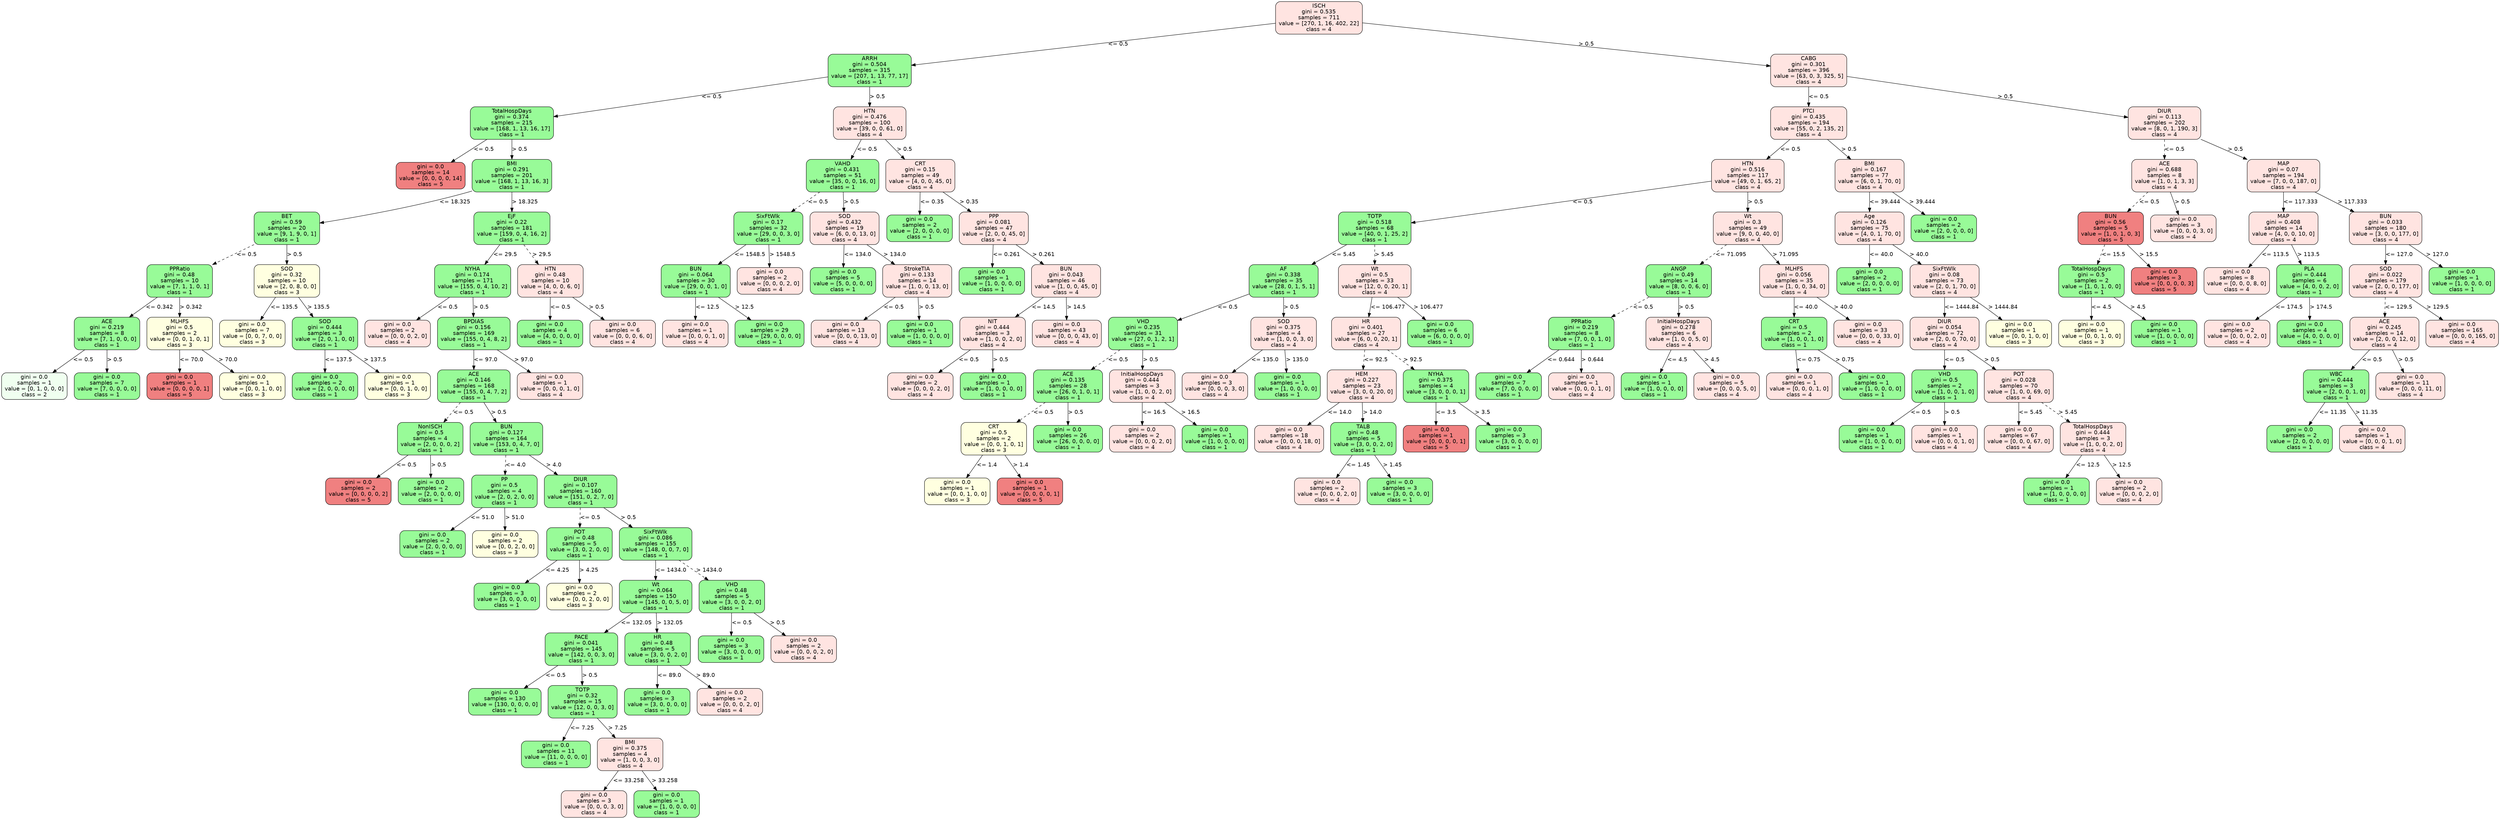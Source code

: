 strict digraph Tree {
	graph [bb="0,0,5430.5,2078"];
	node [color=black,
		fontname=helvetica,
		label="\N",
		shape=box,
		style="filled, rounded"
	];
	edge [fontname=helvetica];
	0	 [fillcolor=mistyrose,
		height=1.1528,
		label="ISCH\ngini = 0.535\nsamples = 711\nvalue = [270, 1, 16, 402, 22]\nclass = 4",
		pos="2832,2036.5",
		width=2.5694];
	1	 [fillcolor=palegreen,
		height=1.1528,
		label="ARRH\ngini = 0.504\nsamples = 315\nvalue = [207, 1, 13, 77, 17]\nclass = 1",
		pos="1914,1902.5",
		width=2.4583];
	0 -> 1	 [label="<= 0.5",
		labelangle=45,
		labeldistance=2.5,
		lp="2421,1969.5",
		op="<=",
		param=0.5,
		pos="e,2002.7,1915.4 2739.4,2023 2565.3,1997.6 2191.1,1942.9 2012.6,1916.9",
		style=solid];
	74	 [fillcolor=mistyrose,
		height=1.1528,
		label="CABG\ngini = 0.301\nsamples = 396\nvalue = [63, 0, 3, 325, 5]\nclass = 4",
		pos="3914,1902.5",
		width=2.25];
	0 -> 74	 [label="> 0.5",
		labelangle=-45,
		labeldistance=2.5,
		lp="3421.5,1969.5",
		op=">",
		param=0.5,
		pos="e,3832.9,1912.5 2924.7,2025 3129.7,1999.6 3619.3,1939 3822.8,1913.8",
		style=solid];
	2	 [fillcolor=palegreen,
		height=1.1528,
		label="TotalHospDays\ngini = 0.374\nsamples = 215\nvalue = [168, 1, 13, 16, 17]\nclass = 1",
		pos="1109,1768.5",
		width=2.4583];
	1 -> 2	 [label="<= 0.5",
		lp="1556,1835.5",
		op="<=",
		param=0.5,
		pos="e,1197.8,1783.3 1825.2,1887.7 1673.6,1862.5 1366.2,1811.3 1208,1785",
		style=solid];
	53	 [fillcolor=mistyrose,
		height=1.1528,
		label="HTN\ngini = 0.476\nsamples = 100\nvalue = [39, 0, 0, 61, 0]\nclass = 4",
		pos="1914,1768.5",
		width=2.1528];
	1 -> 53	 [label="> 0.5",
		lp="1929.5,1835.5",
		op=">",
		param=0.5,
		pos="e,1914,1810.1 1914,1860.8 1914,1848 1914,1833.7 1914,1820.2",
		style=solid];
	3	 [fillcolor=lightcoral,
		height=0.94444,
		label="gini = 0.0\nsamples = 14\nvalue = [0, 0, 0, 0, 14]\nclass = 5",
		pos="932,1634.5",
		width=2.0417];
	2 -> 3	 [label="<= 0.5",
		lp="1046,1701.5",
		op="<=",
		param=0.5,
		pos="e,976.91,1668.5 1054,1726.8 1032,1710.2 1006.8,1691.2 985.07,1674.7",
		style=solid];
	4	 [fillcolor=palegreen,
		height=1.1528,
		label="BMI\ngini = 0.291\nsamples = 201\nvalue = [168, 1, 13, 16, 3]\nclass = 1",
		pos="1109,1634.5",
		width=2.3611];
	2 -> 4	 [label="> 0.5",
		lp="1124.5,1701.5",
		op=">",
		param=0.5,
		pos="e,1109,1676.1 1109,1726.8 1109,1714 1109,1699.7 1109,1686.2",
		style=solid];
	5	 [fillcolor=palegreen,
		height=1.1528,
		label="BET\ngini = 0.59\nsamples = 20\nvalue = [9, 1, 9, 0, 1]\nclass = 1",
		pos="619,1500.5",
		width=1.9444];
	4 -> 5	 [label="<= 18.325",
		lp="982,1567.5",
		op="<=",
		param=18.325,
		pos="e,689.28,1512.9 1023.8,1596.4 1020.5,1595.2 1017.2,1594.1 1014,1593 907.28,1557.5 780.03,1530.3 699.36,1514.9",
		style=solid];
	18	 [fillcolor=palegreen,
		height=1.1528,
		label="EjF\ngini = 0.22\nsamples = 181\nvalue = [159, 0, 4, 16, 2]\nclass = 1",
		pos="1109,1500.5",
		width=2.25];
	4 -> 18	 [label="> 18.325",
		lp="1136,1567.5",
		op=">",
		param=18.325,
		pos="e,1109,1542.1 1109,1592.8 1109,1580 1109,1565.7 1109,1552.2",
		style=solid];
	6	 [fillcolor=palegreen,
		height=1.1528,
		label="PPRatio\ngini = 0.48\nsamples = 10\nvalue = [7, 1, 1, 0, 1]\nclass = 1",
		pos="386,1366.5",
		width=1.9444];
	5 -> 6	 [label="<= 0.5",
		lp="530,1433.5",
		op="<=",
		param=0.5,
		pos="e,456.08,1406.8 548.78,1460.1 522.3,1444.9 492.01,1427.5 464.8,1411.8",
		style=dashed];
	13	 [fillcolor=lightyellow,
		height=1.1528,
		label="SOD\ngini = 0.32\nsamples = 10\nvalue = [2, 0, 8, 0, 0]\nclass = 3",
		pos="619,1366.5",
		width=1.9444];
	5 -> 13	 [label="> 0.5",
		lp="634.5,1433.5",
		op=">",
		param=0.5,
		pos="e,619,1408.1 619,1458.8 619,1446 619,1431.7 619,1418.2",
		style=solid];
	7	 [fillcolor=palegreen,
		height=1.1528,
		label="ACE\ngini = 0.219\nsamples = 8\nvalue = [7, 1, 0, 0, 0]\nclass = 1",
		pos="228,1232.5",
		width=1.9444];
	6 -> 7	 [label="<= 0.342",
		lp="339.5,1299.5",
		op="<=",
		param=0.342,
		pos="e,277.1,1274.1 336.87,1324.8 320.38,1310.8 301.84,1295.1 284.81,1280.7",
		style=solid];
	10	 [fillcolor=lightyellow,
		height=1.1528,
		label="MLHFS\ngini = 0.5\nsamples = 2\nvalue = [0, 0, 1, 0, 1]\nclass = 3",
		pos="386,1232.5",
		width=1.9444];
	6 -> 10	 [label="> 0.342",
		lp="409,1299.5",
		op=">",
		param=0.342,
		pos="e,386,1274.1 386,1324.8 386,1312 386,1297.7 386,1284.2",
		style=solid];
	8	 [fillcolor=honeydew,
		height=0.94444,
		label="gini = 0.0\nsamples = 1\nvalue = [0, 1, 0, 0, 0]\nclass = 2",
		pos="70,1098.5",
		width=1.9444];
	7 -> 8	 [label="<= 0.5",
		lp="174,1165.5",
		op="<=",
		param=0.5,
		pos="e,110.09,1132.5 178.87,1190.8 159.45,1174.4 137.19,1155.5 117.89,1139.1",
		style=solid];
	9	 [fillcolor=palegreen,
		height=0.94444,
		label="gini = 0.0\nsamples = 7\nvalue = [7, 0, 0, 0, 0]\nclass = 1",
		pos="228,1098.5",
		width=1.9444];
	7 -> 9	 [label="> 0.5",
		lp="243.5,1165.5",
		op=">",
		param=0.5,
		pos="e,228,1132.5 228,1190.8 228,1175.6 228,1158.3 228,1142.9",
		style=solid];
	11	 [fillcolor=lightcoral,
		height=0.94444,
		label="gini = 0.0\nsamples = 1\nvalue = [0, 0, 0, 0, 1]\nclass = 5",
		pos="386,1098.5",
		width=1.9444];
	10 -> 11	 [label="<= 70.0",
		lp="409.5,1165.5",
		op="<=",
		param=70.0,
		pos="e,386,1132.5 386,1190.8 386,1175.6 386,1158.3 386,1142.9",
		style=solid];
	12	 [fillcolor=lightyellow,
		height=0.94444,
		label="gini = 0.0\nsamples = 1\nvalue = [0, 0, 1, 0, 0]\nclass = 3",
		pos="544,1098.5",
		width=1.9444];
	10 -> 12	 [label="> 70.0",
		lp="489.5,1165.5",
		op=">",
		param=70.0,
		pos="e,503.91,1132.5 435.13,1190.8 454.55,1174.4 476.81,1155.5 496.11,1139.1",
		style=solid];
	14	 [fillcolor=lightyellow,
		height=0.94444,
		label="gini = 0.0\nsamples = 7\nvalue = [0, 0, 7, 0, 0]\nclass = 3",
		pos="544,1232.5",
		width=1.9444];
	13 -> 14	 [label="<= 135.5",
		lp="612.5,1299.5",
		op="<=",
		param=135.5,
		pos="e,562.66,1266.7 595.14,1324.9 591.72,1318.9 588.26,1312.8 585,1307 579.3,1296.8 573.22,1285.9 567.54,1275.5",
		style=solid];
	15	 [fillcolor=palegreen,
		height=1.1528,
		label="SOD\ngini = 0.444\nsamples = 3\nvalue = [2, 0, 1, 0, 0]\nclass = 1",
		pos="702,1232.5",
		width=1.9444];
	13 -> 15	 [label="> 135.5",
		lp="686,1299.5",
		op=">",
		param=135.5,
		pos="e,676.21,1274.1 644.81,1324.8 653,1311.6 662.16,1296.8 670.7,1283",
		style=solid];
	16	 [fillcolor=palegreen,
		height=0.94444,
		label="gini = 0.0\nsamples = 2\nvalue = [2, 0, 0, 0, 0]\nclass = 1",
		pos="702,1098.5",
		width=1.9444];
	15 -> 16	 [label="<= 137.5",
		lp="729.5,1165.5",
		op="<=",
		param=137.5,
		pos="e,702,1132.5 702,1190.8 702,1175.6 702,1158.3 702,1142.9",
		style=solid];
	17	 [fillcolor=lightyellow,
		height=0.94444,
		label="gini = 0.0\nsamples = 1\nvalue = [0, 0, 1, 0, 0]\nclass = 3",
		pos="860,1098.5",
		width=1.9444];
	15 -> 17	 [label="> 137.5",
		lp="809,1165.5",
		op=">",
		param=137.5,
		pos="e,819.91,1132.5 751.13,1190.8 770.55,1174.4 792.81,1155.5 812.11,1139.1",
		style=solid];
	19	 [fillcolor=palegreen,
		height=1.1528,
		label="NYHA\ngini = 0.174\nsamples = 171\nvalue = [155, 0, 4, 10, 2]\nclass = 1",
		pos="1024,1366.5",
		width=2.25];
	18 -> 19	 [label="<= 29.5",
		lp="1093.5,1433.5",
		op="<=",
		param=29.5,
		pos="e,1050.4,1408.1 1082.6,1458.8 1074.1,1445.5 1064.6,1430.5 1055.8,1416.6",
		style=solid];
	50	 [fillcolor=mistyrose,
		height=1.1528,
		label="HTN\ngini = 0.48\nsamples = 10\nvalue = [4, 0, 0, 6, 0]\nclass = 4",
		pos="1193,1366.5",
		width=1.9444];
	18 -> 50	 [label="> 29.5",
		lp="1173.5,1433.5",
		op=">",
		param=29.5,
		pos="e,1166.9,1408.1 1135.1,1458.8 1143.5,1445.5 1152.9,1430.5 1161.6,1416.6",
		style=dashed];
	20	 [fillcolor=mistyrose,
		height=0.94444,
		label="gini = 0.0\nsamples = 2\nvalue = [0, 0, 0, 2, 0]\nclass = 4",
		pos="860,1232.5",
		width=1.9444];
	19 -> 20	 [label="<= 0.5",
		lp="967,1299.5",
		op="<=",
		param=0.5,
		pos="e,901.62,1266.5 973.01,1324.8 952.75,1308.3 929.54,1289.3 909.44,1272.9",
		style=solid];
	21	 [fillcolor=palegreen,
		height=1.1528,
		label="BPDIAS\ngini = 0.156\nsamples = 169\nvalue = [155, 0, 4, 8, 2]\nclass = 1",
		pos="1026,1232.5",
		width=2.1528];
	19 -> 21	 [label="> 0.5",
		lp="1041.5,1299.5",
		op=">",
		param=0.5,
		pos="e,1025.4,1274.1 1024.6,1324.8 1024.8,1312 1025,1297.7 1025.2,1284.2",
		style=solid];
	22	 [fillcolor=palegreen,
		height=1.1528,
		label="ACE\ngini = 0.146\nsamples = 168\nvalue = [155, 0, 4, 7, 2]\nclass = 1",
		pos="1026,1098.5",
		width=2.1528];
	21 -> 22	 [label="<= 97.0",
		lp="1049.5,1165.5",
		op="<=",
		param=97.0,
		pos="e,1026,1140.1 1026,1190.8 1026,1178 1026,1163.7 1026,1150.2",
		style=solid];
	49	 [fillcolor=mistyrose,
		height=0.94444,
		label="gini = 0.0\nsamples = 1\nvalue = [0, 0, 0, 1, 0]\nclass = 4",
		pos="1192,1098.5",
		width=1.9444];
	21 -> 49	 [label="> 97.0",
		lp="1133.5,1165.5",
		op=">",
		param=97.0,
		pos="e,1149.9,1132.5 1077.6,1190.8 1098.1,1174.3 1121.6,1155.3 1142,1138.9",
		style=solid];
	23	 [fillcolor=palegreen,
		height=1.1528,
		label="NonISCH\ngini = 0.5\nsamples = 4\nvalue = [2, 0, 0, 0, 2]\nclass = 1",
		pos="930,964.5",
		width=1.9444];
	22 -> 23	 [label="<= 0.5",
		lp="1001,1031.5",
		op="<=",
		param=0.5,
		pos="e,959.83,1006.1 996.15,1056.8 986.58,1043.5 975.88,1028.5 965.92,1014.6",
		style=dashed];
	26	 [fillcolor=palegreen,
		height=1.1528,
		label="BUN\ngini = 0.127\nsamples = 164\nvalue = [153, 0, 4, 7, 0]\nclass = 1",
		pos="1096,964.5",
		width=2.1528];
	22 -> 26	 [label="> 0.5",
		lp="1079.5,1031.5",
		op=">",
		param=0.5,
		pos="e,1074.2,1006.1 1047.8,1056.8 1054.7,1043.6 1062.4,1028.8 1069.6,1015",
		style=solid];
	24	 [fillcolor=lightcoral,
		height=0.94444,
		label="gini = 0.0\nsamples = 2\nvalue = [0, 0, 0, 0, 2]\nclass = 5",
		pos="773,830.5",
		width=1.9444];
	23 -> 24	 [label="<= 0.5",
		lp="877,897.5",
		op="<=",
		param=0.5,
		pos="e,812.84,864.5 881.18,922.84 861.88,906.36 839.77,887.49 820.59,871.12",
		style=solid];
	25	 [fillcolor=palegreen,
		height=0.94444,
		label="gini = 0.0\nsamples = 2\nvalue = [2, 0, 0, 0, 0]\nclass = 1",
		pos="931,830.5",
		width=1.9444];
	23 -> 25	 [label="> 0.5",
		lp="946.5,897.5",
		op=">",
		param=0.5,
		pos="e,930.75,864.5 930.31,922.84 930.42,907.6 930.55,890.33 930.67,874.87",
		style=solid];
	27	 [fillcolor=palegreen,
		height=1.1528,
		label="PP\ngini = 0.5\nsamples = 4\nvalue = [2, 0, 2, 0, 0]\nclass = 1",
		pos="1091,830.5",
		width=1.9444];
	26 -> 27	 [label="<= 4.0",
		lp="1114,897.5",
		op="<=",
		param=4.0,
		pos="e,1092.6,872.14 1094.4,922.84 1094,909.98 1093.4,895.66 1092.9,882.21",
		style=dashed];
	30	 [fillcolor=palegreen,
		height=1.1528,
		label="DIUR\ngini = 0.107\nsamples = 160\nvalue = [151, 0, 2, 7, 0]\nclass = 1",
		pos="1257,830.5",
		width=2.1528];
	26 -> 30	 [label="> 4.0",
		lp="1197.5,897.5",
		op=">",
		param=4.0,
		pos="e,1207,872.14 1146.1,922.84 1162.9,908.84 1181.8,893.13 1199.1,878.68",
		style=solid];
	28	 [fillcolor=palegreen,
		height=0.94444,
		label="gini = 0.0\nsamples = 2\nvalue = [2, 0, 0, 0, 0]\nclass = 1",
		pos="935,696.5",
		width=1.9444];
	27 -> 28	 [label="<= 51.0",
		lp="1041.5,763.5",
		op="<=",
		param=51.0,
		pos="e,974.59,730.5 1042.5,788.84 1023.3,772.36 1001.3,753.49 982.28,737.12",
		style=solid];
	29	 [fillcolor=lightyellow,
		height=0.94444,
		label="gini = 0.0\nsamples = 2\nvalue = [0, 0, 2, 0, 0]\nclass = 3",
		pos="1093,696.5",
		width=1.9444];
	27 -> 29	 [label="> 51.0",
		lp="1112.5,763.5",
		op=">",
		param=51.0,
		pos="e,1092.5,730.5 1091.6,788.84 1091.8,773.6 1092.1,756.33 1092.3,740.87",
		style=solid];
	31	 [fillcolor=palegreen,
		height=1.1528,
		label="POT\ngini = 0.48\nsamples = 5\nvalue = [3, 0, 2, 0, 0]\nclass = 1",
		pos="1255,696.5",
		width=1.9444];
	30 -> 31	 [label="<= 0.5",
		lp="1277,763.5",
		op="<=",
		param=0.5,
		pos="e,1255.6,738.14 1256.4,788.84 1256.2,775.98 1256,761.66 1255.8,748.21",
		style=dashed];
	34	 [fillcolor=palegreen,
		height=1.1528,
		label="SixFtWlk\ngini = 0.086\nsamples = 155\nvalue = [148, 0, 0, 7, 0]\nclass = 1",
		pos="1421,696.5",
		width=2.1528];
	30 -> 34	 [label="> 0.5",
		lp="1359.5,763.5",
		op=">",
		param=0.5,
		pos="e,1370,738.14 1308,788.84 1325.1,774.84 1344.4,759.13 1362,744.68",
		style=solid];
	32	 [fillcolor=palegreen,
		height=0.94444,
		label="gini = 0.0\nsamples = 3\nvalue = [3, 0, 0, 0, 0]\nclass = 1",
		pos="1097,562.5",
		width=1.9444];
	31 -> 32	 [label="<= 4.25",
		lp="1204.5,629.5",
		op="<=",
		param=4.25,
		pos="e,1137.1,596.5 1205.9,654.84 1186.4,638.36 1164.2,619.49 1144.9,603.12",
		style=solid];
	33	 [fillcolor=lightyellow,
		height=0.94444,
		label="gini = 0.0\nsamples = 2\nvalue = [0, 0, 2, 0, 0]\nclass = 3",
		pos="1255,562.5",
		width=1.9444];
	31 -> 33	 [label="> 4.25",
		lp="1274.5,629.5",
		op=">",
		param=4.25,
		pos="e,1255,596.5 1255,654.84 1255,639.6 1255,622.33 1255,606.87",
		style=solid];
	35	 [fillcolor=palegreen,
		height=1.1528,
		label="Wt\ngini = 0.064\nsamples = 150\nvalue = [145, 0, 0, 5, 0]\nclass = 1",
		pos="1421,562.5",
		width=2.1528];
	34 -> 35	 [label="<= 1434.0",
		lp="1452,629.5",
		op="<=",
		param=1434.0,
		pos="e,1421,604.14 1421,654.84 1421,641.98 1421,627.66 1421,614.21",
		style=solid];
	46	 [fillcolor=palegreen,
		height=1.1528,
		label="VHD\ngini = 0.48\nsamples = 5\nvalue = [3, 0, 0, 2, 0]\nclass = 1",
		pos="1587,562.5",
		width=1.9444];
	34 -> 46	 [label="> 1434.0",
		lp="1536,629.5",
		op=">",
		param=1434.0,
		pos="e,1535.4,604.14 1472.6,654.84 1489.9,640.84 1509.4,625.13 1527.3,610.68",
		style=dashed];
	36	 [fillcolor=palegreen,
		height=1.1528,
		label="PACE\ngini = 0.041\nsamples = 145\nvalue = [142, 0, 0, 3, 0]\nclass = 1",
		pos="1260,428.5",
		width=2.1528];
	35 -> 36	 [label="<= 132.05",
		lp="1377,495.5",
		op="<=",
		param=132.05,
		pos="e,1310,470.14 1370.9,520.84 1354.1,506.84 1335.2,491.13 1317.9,476.68",
		style=solid];
	43	 [fillcolor=palegreen,
		height=1.1528,
		label="HR\ngini = 0.48\nsamples = 5\nvalue = [3, 0, 0, 2, 0]\nclass = 1",
		pos="1426,428.5",
		width=1.9444];
	35 -> 43	 [label="> 132.05",
		lp="1451,495.5",
		op=">",
		param=132.05,
		pos="e,1424.4,470.14 1422.6,520.84 1423,507.98 1423.6,493.66 1424.1,480.21",
		style=solid];
	37	 [fillcolor=palegreen,
		height=0.94444,
		label="gini = 0.0\nsamples = 130\nvalue = [130, 0, 0, 0, 0]\nclass = 1",
		pos="1094,294.5",
		width=2.1528];
	36 -> 37	 [label="<= 0.5",
		lp="1202,361.5",
		op="<=",
		param=0.5,
		pos="e,1136.1,328.5 1208.4,386.84 1187.9,370.29 1164.4,351.32 1144,334.9",
		style=solid];
	38	 [fillcolor=palegreen,
		height=1.1528,
		label="TOTP\ngini = 0.32\nsamples = 15\nvalue = [12, 0, 0, 3, 0]\nclass = 1",
		pos="1263,294.5",
		width=2.0417];
	36 -> 38	 [label="> 0.5",
		lp="1277.5,361.5",
		op=">",
		param=0.5,
		pos="e,1262.1,336.14 1260.9,386.84 1261.2,373.98 1261.5,359.66 1261.8,346.21",
		style=solid];
	39	 [fillcolor=palegreen,
		height=0.94444,
		label="gini = 0.0\nsamples = 11\nvalue = [11, 0, 0, 0, 0]\nclass = 1",
		pos="1205,160.5",
		width=2.0417];
	38 -> 39	 [label="<= 7.25",
		lp="1259.5,227.5",
		op="<=",
		param=7.25,
		pos="e,1219.7,194.5 1245,252.84 1238.2,237.31 1230.6,219.66 1223.8,203.98",
		style=solid];
	40	 [fillcolor=mistyrose,
		height=1.1528,
		label="BMI\ngini = 0.375\nsamples = 4\nvalue = [1, 0, 0, 3, 0]\nclass = 4",
		pos="1367,160.5",
		width=1.9444];
	38 -> 40	 [label="> 7.25",
		lp="1338.5,227.5",
		op=">",
		param=7.25,
		pos="e,1334.7,202.14 1295.3,252.84 1305.8,239.35 1317.5,224.26 1328.4,210.24",
		style=solid];
	41	 [fillcolor=mistyrose,
		height=0.94444,
		label="gini = 0.0\nsamples = 3\nvalue = [0, 0, 0, 3, 0]\nclass = 4",
		pos="1288,34",
		width=1.9444];
	40 -> 41	 [label="<= 33.258",
		lp="1359,93.5",
		op="<=",
		param=33.258,
		pos="e,1309.3,68.142 1340.9,118.73 1332.5,105.27 1323.2,90.336 1314.7,76.803",
		style=solid];
	42	 [fillcolor=palegreen,
		height=0.94444,
		label="gini = 0.0\nsamples = 1\nvalue = [1, 0, 0, 0, 0]\nclass = 1",
		pos="1446,34",
		width=1.9444];
	40 -> 42	 [label="> 33.258",
		lp="1439,93.5",
		op=">",
		param=33.258,
		pos="e,1424.7,68.142 1393.1,118.73 1401.5,105.27 1410.8,90.336 1419.3,76.803",
		style=solid];
	44	 [fillcolor=palegreen,
		height=0.94444,
		label="gini = 0.0\nsamples = 3\nvalue = [3, 0, 0, 0, 0]\nclass = 1",
		pos="1425,294.5",
		width=1.9444];
	43 -> 44	 [label="<= 89.0",
		lp="1449.5,361.5",
		op="<=",
		param=89.0,
		pos="e,1425.3,328.5 1425.7,386.84 1425.6,371.6 1425.4,354.33 1425.3,338.87",
		style=solid];
	45	 [fillcolor=mistyrose,
		height=0.94444,
		label="gini = 0.0\nsamples = 2\nvalue = [0, 0, 0, 2, 0]\nclass = 4",
		pos="1583,294.5",
		width=1.9444];
	43 -> 45	 [label="> 89.0",
		lp="1529.5,361.5",
		op=">",
		param=89.0,
		pos="e,1543.2,328.5 1474.8,386.84 1494.1,370.36 1516.2,351.49 1535.4,335.12",
		style=solid];
	47	 [fillcolor=palegreen,
		height=0.94444,
		label="gini = 0.0\nsamples = 3\nvalue = [3, 0, 0, 0, 0]\nclass = 1",
		pos="1586,428.5",
		width=1.9444];
	46 -> 47	 [label="<= 0.5",
		lp="1607,495.5",
		op="<=",
		param=0.5,
		pos="e,1586.3,462.5 1586.7,520.84 1586.6,505.6 1586.4,488.33 1586.3,472.87",
		style=solid];
	48	 [fillcolor=mistyrose,
		height=0.94444,
		label="gini = 0.0\nsamples = 2\nvalue = [0, 0, 0, 2, 0]\nclass = 4",
		pos="1744,428.5",
		width=1.9444];
	46 -> 48	 [label="> 0.5",
		lp="1686.5,495.5",
		op=">",
		param=0.5,
		pos="e,1704.2,462.5 1635.8,520.84 1655.1,504.36 1677.2,485.49 1696.4,469.12",
		style=solid];
	51	 [fillcolor=palegreen,
		height=0.94444,
		label="gini = 0.0\nsamples = 4\nvalue = [4, 0, 0, 0, 0]\nclass = 1",
		pos="1192,1232.5",
		width=1.9444];
	50 -> 51	 [label="<= 0.5",
		lp="1213,1299.5",
		op="<=",
		param=0.5,
		pos="e,1192.3,1266.5 1192.7,1324.8 1192.6,1309.6 1192.4,1292.3 1192.3,1276.9",
		style=solid];
	52	 [fillcolor=mistyrose,
		height=0.94444,
		label="gini = 0.0\nsamples = 6\nvalue = [0, 0, 0, 6, 0]\nclass = 4",
		pos="1350,1232.5",
		width=1.9444];
	50 -> 52	 [label="> 0.5",
		lp="1292.5,1299.5",
		op=">",
		param=0.5,
		pos="e,1310.2,1266.5 1241.8,1324.8 1261.1,1308.4 1283.2,1289.5 1302.4,1273.1",
		style=solid];
	54	 [fillcolor=palegreen,
		height=1.1528,
		label="VAHD\ngini = 0.431\nsamples = 51\nvalue = [35, 0, 0, 16, 0]\nclass = 1",
		pos="1830,1634.5",
		width=2.1528];
	53 -> 54	 [label="<= 0.5",
		lp="1895,1701.5",
		op="<=",
		param=0.5,
		pos="e,1856.1,1676.1 1887.9,1726.8 1879.5,1713.5 1870.1,1698.5 1861.4,1684.6",
		style=solid];
	65	 [fillcolor=mistyrose,
		height=1.1528,
		label="CRT\ngini = 0.15\nsamples = 49\nvalue = [4, 0, 0, 45, 0]\nclass = 4",
		pos="1999,1634.5",
		width=2.0417];
	53 -> 65	 [label="> 0.5",
		lp="1975.5,1701.5",
		op=">",
		param=0.5,
		pos="e,1972.6,1676.1 1940.4,1726.8 1948.9,1713.5 1958.4,1698.5 1967.2,1684.6",
		style=solid];
	55	 [fillcolor=palegreen,
		height=1.1528,
		label="SixFtWlk\ngini = 0.17\nsamples = 32\nvalue = [29, 0, 0, 3, 0]\nclass = 1",
		pos="1668,1500.5",
		width=2.0417];
	54 -> 55	 [label="<= 0.5",
		lp="1774,1567.5",
		op="<=",
		param=0.5,
		pos="e,1718.3,1542.1 1779.6,1592.8 1762.7,1578.8 1743.7,1563.1 1726.2,1548.7",
		style=dashed];
	60	 [fillcolor=mistyrose,
		height=1.1528,
		label="SOD\ngini = 0.432\nsamples = 19\nvalue = [6, 0, 0, 13, 0]\nclass = 4",
		pos="1833,1500.5",
		width=2.0417];
	54 -> 60	 [label="> 0.5",
		lp="1847.5,1567.5",
		op=">",
		param=0.5,
		pos="e,1832.1,1542.1 1830.9,1592.8 1831.2,1580 1831.5,1565.7 1831.8,1552.2",
		style=solid];
	56	 [fillcolor=palegreen,
		height=1.1528,
		label="BUN\ngini = 0.064\nsamples = 30\nvalue = [29, 0, 0, 1, 0]\nclass = 1",
		pos="1509,1366.5",
		width=2.0417];
	55 -> 56	 [label="<= 1548.5",
		lp="1625,1433.5",
		op="<=",
		param=1548.5,
		pos="e,1558.4,1408.1 1618.6,1458.8 1602,1444.8 1583.3,1429.1 1566.2,1414.7",
		style=solid];
	59	 [fillcolor=mistyrose,
		height=0.94444,
		label="gini = 0.0\nsamples = 2\nvalue = [0, 0, 0, 2, 0]\nclass = 4",
		pos="1671,1366.5",
		width=1.9444];
	55 -> 59	 [label="> 1548.5",
		lp="1697,1433.5",
		op=">",
		param=1548.5,
		pos="e,1670.2,1400.5 1668.9,1458.8 1669.3,1443.6 1669.7,1426.3 1670,1410.9",
		style=solid];
	57	 [fillcolor=mistyrose,
		height=0.94444,
		label="gini = 0.0\nsamples = 1\nvalue = [0, 0, 0, 1, 0]\nclass = 4",
		pos="1508,1232.5",
		width=1.9444];
	56 -> 57	 [label="<= 12.5",
		lp="1532.5,1299.5",
		op="<=",
		param=12.5,
		pos="e,1508.3,1266.5 1508.7,1324.8 1508.6,1309.6 1508.4,1292.3 1508.3,1276.9",
		style=solid];
	58	 [fillcolor=palegreen,
		height=0.94444,
		label="gini = 0.0\nsamples = 29\nvalue = [29, 0, 0, 0, 0]\nclass = 1",
		pos="1670,1232.5",
		width=2.0417];
	56 -> 58	 [label="> 12.5",
		lp="1614.5,1299.5",
		op=">",
		param=12.5,
		pos="e,1629.1,1266.5 1559.1,1324.8 1578.9,1308.4 1601.5,1289.5 1621.2,1273.1",
		style=solid];
	61	 [fillcolor=palegreen,
		height=0.94444,
		label="gini = 0.0\nsamples = 5\nvalue = [5, 0, 0, 0, 0]\nclass = 1",
		pos="1830,1366.5",
		width=1.9444];
	60 -> 61	 [label="<= 134.0",
		lp="1859.5,1433.5",
		op="<=",
		param=134.0,
		pos="e,1830.8,1400.5 1832.1,1458.8 1831.7,1443.6 1831.3,1426.3 1831,1410.9",
		style=solid];
	62	 [fillcolor=mistyrose,
		height=1.1528,
		label="StrokeTIA\ngini = 0.133\nsamples = 14\nvalue = [1, 0, 0, 13, 0]\nclass = 4",
		pos="1992,1366.5",
		width=2.0417];
	60 -> 62	 [label="> 134.0",
		lp="1941,1433.5",
		op=">",
		param=134.0,
		pos="e,1942.6,1408.1 1882.4,1458.8 1899,1444.8 1917.7,1429.1 1934.8,1414.7",
		style=solid];
	63	 [fillcolor=mistyrose,
		height=0.94444,
		label="gini = 0.0\nsamples = 13\nvalue = [0, 0, 0, 13, 0]\nclass = 4",
		pos="1835,1232.5",
		width=2.0417];
	62 -> 63	 [label="<= 0.5",
		lp="1939,1299.5",
		op="<=",
		param=0.5,
		pos="e,1874.8,1266.5 1943.2,1324.8 1923.9,1308.4 1901.8,1289.5 1882.6,1273.1",
		style=solid];
	64	 [fillcolor=palegreen,
		height=0.94444,
		label="gini = 0.0\nsamples = 1\nvalue = [1, 0, 0, 0, 0]\nclass = 1",
		pos="1997,1232.5",
		width=1.9444];
	62 -> 64	 [label="> 0.5",
		lp="2010.5,1299.5",
		op=">",
		param=0.5,
		pos="e,1995.7,1266.5 1993.6,1324.8 1994.1,1309.6 1994.8,1292.3 1995.3,1276.9",
		style=solid];
	66	 [fillcolor=palegreen,
		height=0.94444,
		label="gini = 0.0\nsamples = 2\nvalue = [2, 0, 0, 0, 0]\nclass = 1",
		pos="1998,1500.5",
		width=1.9444];
	65 -> 66	 [label="<= 0.35",
		lp="2022.5,1567.5",
		op="<=",
		param=0.35,
		pos="e,1998.3,1534.5 1998.7,1592.8 1998.6,1577.6 1998.4,1560.3 1998.3,1544.9",
		style=solid];
	67	 [fillcolor=mistyrose,
		height=1.1528,
		label="PPP\ngini = 0.081\nsamples = 47\nvalue = [2, 0, 0, 45, 0]\nclass = 4",
		pos="2160,1500.5",
		width=2.0417];
	65 -> 67	 [label="> 0.35",
		lp="2104.5,1567.5",
		op=">",
		param=0.35,
		pos="e,2110,1542.1 2049.1,1592.8 2065.9,1578.8 2084.8,1563.1 2102.1,1548.7",
		style=solid];
	68	 [fillcolor=palegreen,
		height=0.94444,
		label="gini = 0.0\nsamples = 1\nvalue = [1, 0, 0, 0, 0]\nclass = 1",
		pos="2155,1366.5",
		width=1.9444];
	67 -> 68	 [label="<= 0.261",
		lp="2185.5,1433.5",
		op="<=",
		param=0.261,
		pos="e,2156.3,1400.5 2158.4,1458.8 2157.9,1443.6 2157.2,1426.3 2156.7,1410.9",
		style=solid];
	69	 [fillcolor=mistyrose,
		height=1.1528,
		label="BUN\ngini = 0.043\nsamples = 46\nvalue = [1, 0, 0, 45, 0]\nclass = 4",
		pos="2317,1366.5",
		width=2.0417];
	67 -> 69	 [label="> 0.261",
		lp="2267,1433.5",
		op=">",
		param=0.261,
		pos="e,2268.2,1408.1 2208.8,1458.8 2225.2,1444.8 2243.6,1429.1 2260.6,1414.7",
		style=solid];
	70	 [fillcolor=mistyrose,
		height=1.1528,
		label="NIT\ngini = 0.444\nsamples = 3\nvalue = [1, 0, 0, 2, 0]\nclass = 4",
		pos="2155,1232.5",
		width=1.9444];
	69 -> 70	 [label="<= 14.5",
		lp="2264.5,1299.5",
		op="<=",
		param=14.5,
		pos="e,2205.3,1274.1 2266.6,1324.8 2249.7,1310.8 2230.7,1295.1 2213.2,1280.7",
		style=solid];
	73	 [fillcolor=mistyrose,
		height=0.94444,
		label="gini = 0.0\nsamples = 43\nvalue = [0, 0, 0, 43, 0]\nclass = 4",
		pos="2317,1232.5",
		width=2.0417];
	69 -> 73	 [label="> 14.5",
		lp="2336.5,1299.5",
		op=">",
		param=14.5,
		pos="e,2317,1266.5 2317,1324.8 2317,1309.6 2317,1292.3 2317,1276.9",
		style=solid];
	71	 [fillcolor=mistyrose,
		height=0.94444,
		label="gini = 0.0\nsamples = 2\nvalue = [0, 0, 0, 2, 0]\nclass = 4",
		pos="1998,1098.5",
		width=1.9444];
	70 -> 71	 [label="<= 0.5",
		lp="2102,1165.5",
		op="<=",
		param=0.5,
		pos="e,2037.8,1132.5 2106.2,1190.8 2086.9,1174.4 2064.8,1155.5 2045.6,1139.1",
		style=solid];
	72	 [fillcolor=palegreen,
		height=0.94444,
		label="gini = 0.0\nsamples = 1\nvalue = [1, 0, 0, 0, 0]\nclass = 1",
		pos="2156,1098.5",
		width=1.9444];
	70 -> 72	 [label="> 0.5",
		lp="2171.5,1165.5",
		op=">",
		param=0.5,
		pos="e,2155.7,1132.5 2155.3,1190.8 2155.4,1175.6 2155.6,1158.3 2155.7,1142.9",
		style=solid];
	75	 [fillcolor=mistyrose,
		height=1.1528,
		label="PTCI\ngini = 0.435\nsamples = 194\nvalue = [55, 0, 2, 135, 2]\nclass = 4",
		pos="3914,1768.5",
		width=2.25];
	74 -> 75	 [label="<= 0.5",
		lp="3934,1835.5",
		op="<=",
		param=0.5,
		pos="e,3914,1810.1 3914,1860.8 3914,1848 3914,1833.7 3914,1820.2",
		style=solid];
	130	 [fillcolor=mistyrose,
		height=1.1528,
		label="DIUR\ngini = 0.113\nsamples = 202\nvalue = [8, 0, 1, 190, 3]\nclass = 4",
		pos="4706,1768.5",
		width=2.1528];
	74 -> 130	 [label="> 0.5",
		lp="4349.5,1835.5",
		op=">",
		param=0.5,
		pos="e,4628.3,1781.6 3995,1888.8 4144.8,1863.4 4463.8,1809.5 4618.4,1783.3",
		style=solid];
	76	 [fillcolor=mistyrose,
		height=1.1528,
		label="HTN\ngini = 0.516\nsamples = 117\nvalue = [49, 0, 1, 65, 2]\nclass = 4",
		pos="3751,1634.5",
		width=2.1528];
	75 -> 76	 [label="<= 0.5",
		lp="3858,1701.5",
		op="<=",
		param=0.5,
		pos="e,3801.6,1676.1 3863.3,1726.8 3846.3,1712.8 3827.2,1697.1 3809.6,1682.7",
		style=solid];
	115	 [fillcolor=mistyrose,
		height=1.1528,
		label="BMI\ngini = 0.167\nsamples = 77\nvalue = [6, 0, 1, 70, 0]\nclass = 4",
		pos="4064,1634.5",
		width=2.0417];
	75 -> 115	 [label="> 0.5",
		lp="4009.5,1701.5",
		op=">",
		param=0.5,
		pos="e,4017.4,1676.1 3960.6,1726.8 3976.2,1713 3993.6,1697.4 4009.6,1683.1",
		style=solid];
	77	 [fillcolor=palegreen,
		height=1.1528,
		label="TOTP\ngini = 0.518\nsamples = 68\nvalue = [40, 0, 1, 25, 2]\nclass = 1",
		pos="3154,1500.5",
		width=2.1528];
	76 -> 77	 [label="<= 0.5",
		lp="3491,1567.5",
		op="<=",
		param=0.5,
		pos="e,3231.7,1517.9 3673.3,1617.1 3562,1592.1 3358.1,1546.3 3241.6,1520.2",
		style=solid];
	102	 [fillcolor=mistyrose,
		height=1.1528,
		label="Wt\ngini = 0.3\nsamples = 49\nvalue = [9, 0, 0, 40, 0]\nclass = 4",
		pos="3751,1500.5",
		width=2.0417];
	76 -> 102	 [label="> 0.5",
		lp="3766.5,1567.5",
		op=">",
		param=0.5,
		pos="e,3751,1542.1 3751,1592.8 3751,1580 3751,1565.7 3751,1552.2",
		style=solid];
	78	 [fillcolor=palegreen,
		height=1.1528,
		label="AF\ngini = 0.338\nsamples = 35\nvalue = [28, 0, 1, 5, 1]\nclass = 1",
		pos="2734,1366.5",
		width=2.0417];
	77 -> 78	 [label="<= 5.45",
		lp="2980.5,1433.5",
		op="<=",
		param=5.45,
		pos="e,2807.6,1390 3076.5,1475.8 3003,1452.3 2892.9,1417.2 2817.5,1393.1",
		style=solid];
	91	 [fillcolor=mistyrose,
		height=1.1528,
		label="Wt\ngini = 0.5\nsamples = 33\nvalue = [12, 0, 0, 20, 1]\nclass = 4",
		pos="3154,1366.5",
		width=2.1528];
	77 -> 91	 [label="> 5.45",
		lp="3173.5,1433.5",
		op=">",
		param=5.45,
		pos="e,3154,1408.1 3154,1458.8 3154,1446 3154,1431.7 3154,1418.2",
		style=dashed];
	79	 [fillcolor=palegreen,
		height=1.1528,
		label="VHD\ngini = 0.235\nsamples = 31\nvalue = [27, 0, 1, 2, 1]\nclass = 1",
		pos="2482,1232.5",
		width=2.0417];
	78 -> 79	 [label="<= 0.5",
		lp="2636,1299.5",
		op="<=",
		param=0.5,
		pos="e,2555.7,1271.7 2660.4,1327.4 2630.4,1311.4 2595.6,1292.9 2564.7,1276.5",
		style=solid];
	88	 [fillcolor=mistyrose,
		height=1.1528,
		label="SOD\ngini = 0.375\nsamples = 4\nvalue = [1, 0, 0, 3, 0]\nclass = 4",
		pos="2734,1232.5",
		width=1.9444];
	78 -> 88	 [label="> 0.5",
		lp="2749.5,1299.5",
		op=">",
		param=0.5,
		pos="e,2734,1274.1 2734,1324.8 2734,1312 2734,1297.7 2734,1284.2",
		style=solid];
	80	 [fillcolor=palegreen,
		height=1.1528,
		label="ACE\ngini = 0.135\nsamples = 28\nvalue = [26, 0, 1, 0, 1]\nclass = 1",
		pos="2319,1098.5",
		width=2.0417];
	79 -> 80	 [label="<= 0.5",
		lp="2426,1165.5",
		op="<=",
		param=0.5,
		pos="e,2369.6,1140.1 2431.3,1190.8 2414.3,1176.8 2395.2,1161.1 2377.6,1146.7",
		style=dashed];
	85	 [fillcolor=mistyrose,
		height=1.1528,
		label="InitialHospDays\ngini = 0.444\nsamples = 3\nvalue = [1, 0, 0, 2, 0]\nclass = 4",
		pos="2481,1098.5",
		width=1.9444];
	79 -> 85	 [label="> 0.5",
		lp="2497.5,1165.5",
		op=">",
		param=0.5,
		pos="e,2481.3,1140.1 2481.7,1190.8 2481.6,1178 2481.5,1163.7 2481.4,1150.2",
		style=solid];
	81	 [fillcolor=lightyellow,
		height=1.1528,
		label="CRT\ngini = 0.5\nsamples = 2\nvalue = [0, 0, 1, 0, 1]\nclass = 3",
		pos="2157,964.5",
		width=1.9444];
	80 -> 81	 [label="<= 0.5",
		lp="2263,1031.5",
		op="<=",
		param=0.5,
		pos="e,2207.3,1006.1 2268.6,1056.8 2251.7,1042.8 2232.7,1027.1 2215.2,1012.7",
		style=dashed];
	84	 [fillcolor=palegreen,
		height=0.94444,
		label="gini = 0.0\nsamples = 26\nvalue = [26, 0, 0, 0, 0]\nclass = 1",
		pos="2319,964.5",
		width=2.0417];
	80 -> 84	 [label="> 0.5",
		lp="2334.5,1031.5",
		op=">",
		param=0.5,
		pos="e,2319,998.5 2319,1056.8 2319,1041.6 2319,1024.3 2319,1008.9",
		style=solid];
	82	 [fillcolor=lightyellow,
		height=0.94444,
		label="gini = 0.0\nsamples = 1\nvalue = [0, 0, 1, 0, 0]\nclass = 3",
		pos="2078,830.5",
		width=1.9444];
	81 -> 82	 [label="<= 1.4",
		lp="2140,897.5",
		op="<=",
		param=1.4,
		pos="e,2098,864.5 2132.4,922.84 2123.2,907.17 2112.7,889.33 2103.4,873.53",
		style=solid];
	83	 [fillcolor=lightcoral,
		height=0.94444,
		label="gini = 0.0\nsamples = 1\nvalue = [0, 0, 0, 0, 1]\nclass = 5",
		pos="2236,830.5",
		width=1.9444];
	81 -> 83	 [label="> 1.4",
		lp="2214.5,897.5",
		op=">",
		param=1.4,
		pos="e,2216,864.5 2181.6,922.84 2190.8,907.17 2201.3,889.33 2210.6,873.53",
		style=solid];
	86	 [fillcolor=mistyrose,
		height=0.94444,
		label="gini = 0.0\nsamples = 2\nvalue = [0, 0, 0, 2, 0]\nclass = 4",
		pos="2481,964.5",
		width=1.9444];
	85 -> 86	 [label="<= 16.5",
		lp="2504.5,1031.5",
		op="<=",
		param=16.5,
		pos="e,2481,998.5 2481,1056.8 2481,1041.6 2481,1024.3 2481,1008.9",
		style=solid];
	87	 [fillcolor=palegreen,
		height=0.94444,
		label="gini = 0.0\nsamples = 1\nvalue = [1, 0, 0, 0, 0]\nclass = 1",
		pos="2639,964.5",
		width=1.9444];
	85 -> 87	 [label="> 16.5",
		lp="2584.5,1031.5",
		op=">",
		param=16.5,
		pos="e,2598.9,998.5 2530.1,1056.8 2549.6,1040.4 2571.8,1021.5 2591.1,1005.1",
		style=solid];
	89	 [fillcolor=mistyrose,
		height=0.94444,
		label="gini = 0.0\nsamples = 3\nvalue = [0, 0, 0, 3, 0]\nclass = 4",
		pos="2639,1098.5",
		width=1.9444];
	88 -> 89	 [label="<= 135.0",
		lp="2717.5,1165.5",
		op="<=",
		param=135.0,
		pos="e,2663.1,1132.5 2704.5,1190.8 2693.2,1175 2680.5,1157 2669.2,1141.1",
		style=solid];
	90	 [fillcolor=palegreen,
		height=0.94444,
		label="gini = 0.0\nsamples = 1\nvalue = [1, 0, 0, 0, 0]\nclass = 1",
		pos="2797,1098.5",
		width=1.9444];
	88 -> 90	 [label="> 135.0",
		lp="2791,1165.5",
		op=">",
		param=135.0,
		pos="e,2781,1132.5 2753.6,1190.8 2760.9,1175.3 2769.2,1157.7 2776.6,1142",
		style=solid];
	92	 [fillcolor=mistyrose,
		height=1.1528,
		label="HR\ngini = 0.401\nsamples = 27\nvalue = [6, 0, 0, 20, 1]\nclass = 4",
		pos="3073,1232.5",
		width=2.0417];
	91 -> 92	 [label="<= 106.477",
		lp="3151,1299.5",
		op="<=",
		param=106.477,
		pos="e,3098.2,1274.1 3128.8,1324.8 3120.8,1311.6 3111.9,1296.8 3103.5,1283",
		style=solid];
	101	 [fillcolor=palegreen,
		height=0.94444,
		label="gini = 0.0\nsamples = 6\nvalue = [6, 0, 0, 0, 0]\nclass = 1",
		pos="3235,1232.5",
		width=1.9444];
	91 -> 101	 [label="> 106.477",
		lp="3229.5,1299.5",
		op=">",
		param=106.477,
		pos="e,3214.4,1266.6 3179.2,1324.9 3182.8,1318.9 3186.5,1312.8 3190,1307 3196.2,1296.8 3202.8,1285.8 3209,1275.5",
		style=solid];
	93	 [fillcolor=mistyrose,
		height=1.1528,
		label="HEM\ngini = 0.227\nsamples = 23\nvalue = [3, 0, 0, 20, 0]\nclass = 4",
		pos="2959,1098.5",
		width=2.0417];
	92 -> 93	 [label="<= 92.5",
		lp="3043.5,1165.5",
		op="<=",
		param=92.5,
		pos="e,2994.4,1140.1 3037.6,1190.8 3026,1177.2 3013,1162 3001,1147.9",
		style=dashed];
	98	 [fillcolor=palegreen,
		height=1.1528,
		label="NYHA\ngini = 0.375\nsamples = 4\nvalue = [3, 0, 0, 0, 1]\nclass = 1",
		pos="3121,1098.5",
		width=1.9444];
	92 -> 98	 [label="> 92.5",
		lp="3118.5,1165.5",
		op=">",
		param=92.5,
		pos="e,3106.1,1140.1 3087.9,1190.8 3092.6,1177.9 3097.8,1163.4 3102.6,1149.8",
		style=dashed];
	94	 [fillcolor=mistyrose,
		height=0.94444,
		label="gini = 0.0\nsamples = 18\nvalue = [0, 0, 0, 18, 0]\nclass = 4",
		pos="2801,964.5",
		width=2.0417];
	93 -> 94	 [label="<= 14.0",
		lp="2908.5,1031.5",
		op="<=",
		param=14.0,
		pos="e,2841.1,998.5 2909.9,1056.8 2890.4,1040.4 2868.2,1021.5 2848.9,1005.1",
		style=solid];
	95	 [fillcolor=palegreen,
		height=1.1528,
		label="TALB\ngini = 0.48\nsamples = 5\nvalue = [3, 0, 0, 2, 0]\nclass = 1",
		pos="2963,964.5",
		width=1.9444];
	93 -> 95	 [label="> 14.0",
		lp="2981.5,1031.5",
		op=">",
		param=14.0,
		pos="e,2961.8,1006.1 2960.2,1056.8 2960.6,1044 2961.1,1029.7 2961.5,1016.2",
		style=solid];
	96	 [fillcolor=mistyrose,
		height=0.94444,
		label="gini = 0.0\nsamples = 2\nvalue = [0, 0, 0, 2, 0]\nclass = 4",
		pos="2884,830.5",
		width=1.9444];
	95 -> 96	 [label="<= 1.45",
		lp="2949.5,897.5",
		op="<=",
		param=1.45,
		pos="e,2904,864.5 2938.4,922.84 2929.2,907.17 2918.7,889.33 2909.4,873.53",
		style=solid];
	97	 [fillcolor=palegreen,
		height=0.94444,
		label="gini = 0.0\nsamples = 3\nvalue = [3, 0, 0, 0, 0]\nclass = 1",
		pos="3042,830.5",
		width=1.9444];
	95 -> 97	 [label="> 1.45",
		lp="3024.5,897.5",
		op=">",
		param=1.45,
		pos="e,3022,864.5 2987.6,922.84 2996.8,907.17 3007.3,889.33 3016.6,873.53",
		style=solid];
	99	 [fillcolor=lightcoral,
		height=0.94444,
		label="gini = 0.0\nsamples = 1\nvalue = [0, 0, 0, 0, 1]\nclass = 5",
		pos="3121,964.5",
		width=1.9444];
	98 -> 99	 [label="<= 3.5",
		lp="3141,1031.5",
		op="<=",
		param=3.5,
		pos="e,3121,998.5 3121,1056.8 3121,1041.6 3121,1024.3 3121,1008.9",
		style=solid];
	100	 [fillcolor=palegreen,
		height=0.94444,
		label="gini = 0.0\nsamples = 3\nvalue = [3, 0, 0, 0, 0]\nclass = 1",
		pos="3279,964.5",
		width=1.9444];
	98 -> 100	 [label="> 3.5",
		lp="3220.5,1031.5",
		op=">",
		param=3.5,
		pos="e,3238.9,998.5 3170.1,1056.8 3189.6,1040.4 3211.8,1021.5 3231.1,1005.1",
		style=solid];
	103	 [fillcolor=palegreen,
		height=1.1528,
		label="ANGP\ngini = 0.49\nsamples = 14\nvalue = [8, 0, 0, 6, 0]\nclass = 1",
		pos="3679,1366.5",
		width=1.9444];
	102 -> 103	 [label="<= 71.095",
		lp="3749,1433.5",
		op="<=",
		param=71.095,
		pos="e,3701.4,1408.1 3728.6,1458.8 3721.5,1445.6 3713.6,1430.8 3706.2,1417",
		style=dashed];
	110	 [fillcolor=mistyrose,
		height=1.1528,
		label="MLHFS\ngini = 0.056\nsamples = 35\nvalue = [1, 0, 0, 34, 0]\nclass = 4",
		pos="3900,1366.5",
		width=2.0417];
	102 -> 110	 [label="> 71.095",
		lp="3857,1433.5",
		op=">",
		param=71.095,
		pos="e,3853.7,1408.1 3797.3,1458.8 3812.7,1445 3830,1429.4 3846,1415.1",
		style=solid];
	104	 [fillcolor=palegreen,
		height=1.1528,
		label="PPRatio\ngini = 0.219\nsamples = 8\nvalue = [7, 0, 0, 1, 0]\nclass = 1",
		pos="3437,1232.5",
		width=1.9444];
	103 -> 104	 [label="<= 0.5",
		lp="3586,1299.5",
		op="<=",
		param=0.5,
		pos="e,3507.1,1271.3 3608.7,1327.6 3579.7,1311.5 3546,1292.9 3516.2,1276.4",
		style=dashed];
	107	 [fillcolor=mistyrose,
		height=1.1528,
		label="InitialHospDays\ngini = 0.278\nsamples = 6\nvalue = [1, 0, 0, 5, 0]\nclass = 4",
		pos="3679,1232.5",
		width=1.9444];
	103 -> 107	 [label="> 0.5",
		lp="3694.5,1299.5",
		op=">",
		param=0.5,
		pos="e,3679,1274.1 3679,1324.8 3679,1312 3679,1297.7 3679,1284.2",
		style=solid];
	105	 [fillcolor=palegreen,
		height=0.94444,
		label="gini = 0.0\nsamples = 7\nvalue = [7, 0, 0, 0, 0]\nclass = 1",
		pos="3279,1098.5",
		width=1.9444];
	104 -> 105	 [label="<= 0.644",
		lp="3390.5,1165.5",
		op="<=",
		param=0.644,
		pos="e,3319.1,1132.5 3387.9,1190.8 3368.4,1174.4 3346.2,1155.5 3326.9,1139.1",
		style=solid];
	106	 [fillcolor=mistyrose,
		height=0.94444,
		label="gini = 0.0\nsamples = 1\nvalue = [0, 0, 0, 1, 0]\nclass = 4",
		pos="3437,1098.5",
		width=1.9444];
	104 -> 106	 [label="> 0.644",
		lp="3460,1165.5",
		op=">",
		param=0.644,
		pos="e,3437,1132.5 3437,1190.8 3437,1175.6 3437,1158.3 3437,1142.9",
		style=solid];
	108	 [fillcolor=palegreen,
		height=0.94444,
		label="gini = 0.0\nsamples = 1\nvalue = [1, 0, 0, 0, 0]\nclass = 1",
		pos="3595,1098.5",
		width=1.9444];
	107 -> 108	 [label="<= 4.5",
		lp="3660,1165.5",
		op="<=",
		param=4.5,
		pos="e,3616.3,1132.5 3652.9,1190.8 3643,1175 3631.7,1157 3621.7,1141.1",
		style=solid];
	109	 [fillcolor=mistyrose,
		height=0.94444,
		label="gini = 0.0\nsamples = 5\nvalue = [0, 0, 0, 5, 0]\nclass = 4",
		pos="3753,1098.5",
		width=1.9444];
	107 -> 109	 [label="> 4.5",
		lp="3734.5,1165.5",
		op=">",
		param=4.5,
		pos="e,3734.2,1132.5 3702,1190.8 3710.7,1175.2 3720.5,1157.3 3729.2,1141.5",
		style=solid];
	111	 [fillcolor=palegreen,
		height=1.1528,
		label="CRT\ngini = 0.5\nsamples = 2\nvalue = [1, 0, 0, 1, 0]\nclass = 1",
		pos="3900,1232.5",
		width=1.9444];
	110 -> 111	 [label="<= 40.0",
		lp="3923.5,1299.5",
		op="<=",
		param=40.0,
		pos="e,3900,1274.1 3900,1324.8 3900,1312 3900,1297.7 3900,1284.2",
		style=solid];
	114	 [fillcolor=mistyrose,
		height=0.94444,
		label="gini = 0.0\nsamples = 33\nvalue = [0, 0, 0, 33, 0]\nclass = 4",
		pos="4062,1232.5",
		width=2.0417];
	110 -> 114	 [label="> 40.0",
		lp="4005.5,1299.5",
		op=">",
		param=40.0,
		pos="e,4020.9,1266.5 3950.4,1324.8 3970.4,1308.3 3993.3,1289.3 4013.2,1272.9",
		style=solid];
	112	 [fillcolor=mistyrose,
		height=0.94444,
		label="gini = 0.0\nsamples = 1\nvalue = [0, 0, 0, 1, 0]\nclass = 4",
		pos="3911,1098.5",
		width=1.9444];
	111 -> 112	 [label="<= 0.75",
		lp="3929.5,1165.5",
		op="<=",
		param=0.75,
		pos="e,3908.2,1132.5 3903.4,1190.8 3904.7,1175.6 3906.1,1158.3 3907.4,1142.9",
		style=solid];
	113	 [fillcolor=palegreen,
		height=0.94444,
		label="gini = 0.0\nsamples = 1\nvalue = [1, 0, 0, 0, 0]\nclass = 1",
		pos="4069,1098.5",
		width=1.9444];
	111 -> 113	 [label="> 0.75",
		lp="4009.5,1165.5",
		op=">",
		param=0.75,
		pos="e,4026.1,1132.5 3952.5,1190.8 3973.4,1174.3 3997.3,1155.3 4018.1,1138.9",
		style=solid];
	116	 [fillcolor=mistyrose,
		height=1.1528,
		label="Age\ngini = 0.126\nsamples = 75\nvalue = [4, 0, 1, 70, 0]\nclass = 4",
		pos="4064,1500.5",
		width=2.0417];
	115 -> 116	 [label="<= 39.444",
		lp="4095,1567.5",
		op="<=",
		param=39.444,
		pos="e,4064,1542.1 4064,1592.8 4064,1580 4064,1565.7 4064,1552.2",
		style=solid];
	129	 [fillcolor=palegreen,
		height=0.94444,
		label="gini = 0.0\nsamples = 2\nvalue = [2, 0, 0, 0, 0]\nclass = 1",
		pos="4226,1500.5",
		width=1.9444];
	115 -> 129	 [label="> 39.444",
		lp="4177,1567.5",
		op=">",
		param=39.444,
		pos="e,4184.9,1534.5 4114.4,1592.8 4134.4,1576.3 4157.3,1557.3 4177.2,1540.9",
		style=solid];
	117	 [fillcolor=palegreen,
		height=0.94444,
		label="gini = 0.0\nsamples = 2\nvalue = [2, 0, 0, 0, 0]\nclass = 1",
		pos="4064,1366.5",
		width=1.9444];
	116 -> 117	 [label="<= 40.0",
		lp="4087.5,1433.5",
		op="<=",
		param=40.0,
		pos="e,4064,1400.5 4064,1458.8 4064,1443.6 4064,1426.3 4064,1410.9",
		style=solid];
	118	 [fillcolor=mistyrose,
		height=1.1528,
		label="SixFtWlk\ngini = 0.08\nsamples = 73\nvalue = [2, 0, 1, 70, 0]\nclass = 4",
		pos="4227,1366.5",
		width=2.0417];
	116 -> 118	 [label="> 40.0",
		lp="4170.5,1433.5",
		op=">",
		param=40.0,
		pos="e,4176.4,1408.1 4114.7,1458.8 4131.7,1444.8 4150.8,1429.1 4168.4,1414.7",
		style=solid];
	119	 [fillcolor=mistyrose,
		height=1.1528,
		label="DIUR\ngini = 0.054\nsamples = 72\nvalue = [2, 0, 0, 70, 0]\nclass = 4",
		pos="4227,1232.5",
		width=2.0417];
	118 -> 119	 [label="<= 1444.84",
		lp="4262,1299.5",
		op="<=",
		param=1444.84,
		pos="e,4227,1274.1 4227,1324.8 4227,1312 4227,1297.7 4227,1284.2",
		style=solid];
	128	 [fillcolor=lightyellow,
		height=0.94444,
		label="gini = 0.0\nsamples = 1\nvalue = [0, 0, 1, 0, 0]\nclass = 3",
		pos="4389,1232.5",
		width=1.9444];
	118 -> 128	 [label="> 1444.84",
		lp="4348.5,1299.5",
		op=">",
		param=1444.84,
		pos="e,4348.9,1266.8 4279.3,1324.7 4286.6,1318.8 4294,1312.8 4301,1307 4314,1296.2 4328.1,1284.5 4341,1273.5",
		style=solid];
	120	 [fillcolor=palegreen,
		height=1.1528,
		label="VHD\ngini = 0.5\nsamples = 2\nvalue = [1, 0, 0, 1, 0]\nclass = 1",
		pos="4227,1098.5",
		width=1.9444];
	119 -> 120	 [label="<= 0.5",
		lp="4247,1165.5",
		op="<=",
		param=0.5,
		pos="e,4227,1140.1 4227,1190.8 4227,1178 4227,1163.7 4227,1150.2",
		style=solid];
	123	 [fillcolor=mistyrose,
		height=1.1528,
		label="POT\ngini = 0.028\nsamples = 70\nvalue = [1, 0, 0, 69, 0]\nclass = 4",
		pos="4389,1098.5",
		width=2.0417];
	119 -> 123	 [label="> 0.5",
		lp="4328.5,1165.5",
		op=">",
		param=0.5,
		pos="e,4338.7,1140.1 4277.4,1190.8 4294.3,1176.8 4313.3,1161.1 4330.8,1146.7",
		style=solid];
	121	 [fillcolor=palegreen,
		height=0.94444,
		label="gini = 0.0\nsamples = 1\nvalue = [1, 0, 0, 0, 0]\nclass = 1",
		pos="4069,964.5",
		width=1.9444];
	120 -> 121	 [label="<= 0.5",
		lp="4173,1031.5",
		op="<=",
		param=0.5,
		pos="e,4109.1,998.5 4177.9,1056.8 4158.4,1040.4 4136.2,1021.5 4116.9,1005.1",
		style=solid];
	122	 [fillcolor=mistyrose,
		height=0.94444,
		label="gini = 0.0\nsamples = 1\nvalue = [0, 0, 0, 1, 0]\nclass = 4",
		pos="4227,964.5",
		width=1.9444];
	120 -> 122	 [label="> 0.5",
		lp="4242.5,1031.5",
		op=">",
		param=0.5,
		pos="e,4227,998.5 4227,1056.8 4227,1041.6 4227,1024.3 4227,1008.9",
		style=solid];
	124	 [fillcolor=mistyrose,
		height=0.94444,
		label="gini = 0.0\nsamples = 67\nvalue = [0, 0, 0, 67, 0]\nclass = 4",
		pos="4389,964.5",
		width=2.0417];
	123 -> 124	 [label="<= 5.45",
		lp="4412.5,1031.5",
		op="<=",
		param=5.45,
		pos="e,4389,998.5 4389,1056.8 4389,1041.6 4389,1024.3 4389,1008.9",
		style=solid];
	125	 [fillcolor=mistyrose,
		height=1.1528,
		label="TotalHospDays\ngini = 0.444\nsamples = 3\nvalue = [1, 0, 0, 2, 0]\nclass = 4",
		pos="4551,964.5",
		width=1.9444];
	123 -> 125	 [label="> 5.45",
		lp="4494.5,1031.5",
		op=">",
		param=5.45,
		pos="e,4500.7,1006.1 4439.4,1056.8 4456.3,1042.8 4475.3,1027.1 4492.8,1012.7",
		style=dashed];
	126	 [fillcolor=palegreen,
		height=0.94444,
		label="gini = 0.0\nsamples = 1\nvalue = [1, 0, 0, 0, 0]\nclass = 1",
		pos="4472,830.5",
		width=1.9444];
	125 -> 126	 [label="<= 12.5",
		lp="4537.5,897.5",
		op="<=",
		param=12.5,
		pos="e,4492,864.5 4526.4,922.84 4517.2,907.17 4506.7,889.33 4497.4,873.53",
		style=solid];
	127	 [fillcolor=mistyrose,
		height=0.94444,
		label="gini = 0.0\nsamples = 2\nvalue = [0, 0, 0, 2, 0]\nclass = 4",
		pos="4630,830.5",
		width=1.9444];
	125 -> 127	 [label="> 12.5",
		lp="4612.5,897.5",
		op=">",
		param=12.5,
		pos="e,4610,864.5 4575.6,922.84 4584.8,907.17 4595.3,889.33 4604.6,873.53",
		style=solid];
	131	 [fillcolor=mistyrose,
		height=1.1528,
		label="ACE\ngini = 0.688\nsamples = 8\nvalue = [1, 0, 1, 3, 3]\nclass = 4",
		pos="4706,1634.5",
		width=1.9444];
	130 -> 131	 [label="<= 0.5",
		lp="4726,1701.5",
		op="<=",
		param=0.5,
		pos="e,4706,1676.1 4706,1726.8 4706,1714 4706,1699.7 4706,1686.2",
		style=dashed];
	138	 [fillcolor=mistyrose,
		height=1.1528,
		label="MAP\ngini = 0.07\nsamples = 194\nvalue = [7, 0, 0, 187, 0]\nclass = 4",
		pos="4966,1634.5",
		width=2.1528];
	130 -> 138	 [label="> 0.5",
		lp="4859.5,1701.5",
		op=">",
		param=0.5,
		pos="e,4888.3,1674.5 4783.7,1728.5 4813.8,1713 4848.3,1695.1 4879.3,1679.2",
		style=solid];
	132	 [fillcolor=lightcoral,
		height=1.1528,
		label="BUN\ngini = 0.56\nsamples = 5\nvalue = [1, 0, 1, 0, 3]\nclass = 5",
		pos="4589,1500.5",
		width=1.9444];
	131 -> 132	 [label="<= 0.5",
		lp="4672,1567.5",
		op="<=",
		param=0.5,
		pos="e,4625.4,1542.1 4669.6,1592.8 4657.7,1579.2 4644.4,1564 4632.1,1549.9",
		style=dashed];
	137	 [fillcolor=mistyrose,
		height=0.94444,
		label="gini = 0.0\nsamples = 3\nvalue = [0, 0, 0, 3, 0]\nclass = 4",
		pos="4747,1500.5",
		width=1.9444];
	131 -> 137	 [label="> 0.5",
		lp="4743.5,1567.5",
		op=">",
		param=0.5,
		pos="e,4736.6,1534.5 4718.7,1592.8 4723.5,1577.5 4728.8,1560 4733.6,1544.4",
		style=solid];
	133	 [fillcolor=palegreen,
		height=1.1528,
		label="TotalHospDays\ngini = 0.5\nsamples = 2\nvalue = [1, 0, 1, 0, 0]\nclass = 1",
		pos="4547,1366.5",
		width=1.9444];
	132 -> 133	 [label="<= 15.5",
		lp="4593.5,1433.5",
		op="<=",
		param=15.5,
		pos="e,4560.1,1408.1 4575.9,1458.8 4571.9,1445.9 4567.3,1431.4 4563.1,1417.8",
		style=dashed];
	136	 [fillcolor=lightcoral,
		height=0.94444,
		label="gini = 0.0\nsamples = 3\nvalue = [0, 0, 0, 0, 3]\nclass = 5",
		pos="4705,1366.5",
		width=1.9444];
	132 -> 136	 [label="> 15.5",
		lp="4670.5,1433.5",
		op=">",
		param=15.5,
		pos="e,4675.6,1400.5 4625.1,1458.8 4639,1442.7 4654.9,1424.3 4668.9,1408.2",
		style=solid];
	134	 [fillcolor=lightyellow,
		height=0.94444,
		label="gini = 0.0\nsamples = 1\nvalue = [0, 0, 1, 0, 0]\nclass = 3",
		pos="4547,1232.5",
		width=1.9444];
	133 -> 134	 [label="<= 4.5",
		lp="4567,1299.5",
		op="<=",
		param=4.5,
		pos="e,4547,1266.5 4547,1324.8 4547,1309.6 4547,1292.3 4547,1276.9",
		style=solid];
	135	 [fillcolor=palegreen,
		height=0.94444,
		label="gini = 0.0\nsamples = 1\nvalue = [1, 0, 0, 0, 0]\nclass = 1",
		pos="4705,1232.5",
		width=1.9444];
	133 -> 135	 [label="> 4.5",
		lp="4646.5,1299.5",
		op=">",
		param=4.5,
		pos="e,4664.9,1266.5 4596.1,1324.8 4615.6,1308.4 4637.8,1289.5 4657.1,1273.1",
		style=solid];
	139	 [fillcolor=mistyrose,
		height=1.1528,
		label="MAP\ngini = 0.408\nsamples = 14\nvalue = [4, 0, 0, 10, 0]\nclass = 4",
		pos="4966,1500.5",
		width=2.0417];
	138 -> 139	 [label="<= 117.333",
		lp="5001,1567.5",
		op="<=",
		param=117.333,
		pos="e,4966,1542.1 4966,1592.8 4966,1580 4966,1565.7 4966,1552.2",
		style=solid];
	144	 [fillcolor=mistyrose,
		height=1.1528,
		label="BUN\ngini = 0.033\nsamples = 180\nvalue = [3, 0, 0, 177, 0]\nclass = 4",
		pos="5187,1500.5",
		width=2.1528];
	138 -> 144	 [label="> 117.333",
		lp="5114.5,1567.5",
		op=">",
		param=117.333,
		pos="e,5118.3,1542.1 5034.7,1592.8 5058.4,1578.5 5085.1,1562.3 5109.5,1547.5",
		style=solid];
	140	 [fillcolor=mistyrose,
		height=0.94444,
		label="gini = 0.0\nsamples = 8\nvalue = [0, 0, 0, 8, 0]\nclass = 4",
		pos="4863,1366.5",
		width=1.9444];
	139 -> 140	 [label="<= 113.5",
		lp="4945.5,1433.5",
		op="<=",
		param=113.5,
		pos="e,4889.1,1400.5 4934,1458.8 4921.7,1442.9 4907.7,1424.7 4895.4,1408.7",
		style=solid];
	141	 [fillcolor=palegreen,
		height=1.1528,
		label="PLA\ngini = 0.444\nsamples = 6\nvalue = [4, 0, 0, 2, 0]\nclass = 1",
		pos="5021,1366.5",
		width=1.9444];
	139 -> 141	 [label="> 113.5",
		lp="5019,1433.5",
		op=">",
		param=113.5,
		pos="e,5003.9,1408.1 4983.1,1458.8 4988.5,1445.7 4994.5,1431.1 5000.1,1417.4",
		style=solid];
	142	 [fillcolor=mistyrose,
		height=0.94444,
		label="gini = 0.0\nsamples = 2\nvalue = [0, 0, 0, 2, 0]\nclass = 4",
		pos="4864,1232.5",
		width=1.9444];
	141 -> 142	 [label="<= 174.5",
		lp="4975.5,1299.5",
		op="<=",
		param=174.5,
		pos="e,4903.8,1266.5 4972.2,1324.8 4952.9,1308.4 4930.8,1289.5 4911.6,1273.1",
		style=solid];
	143	 [fillcolor=palegreen,
		height=0.94444,
		label="gini = 0.0\nsamples = 4\nvalue = [4, 0, 0, 0, 0]\nclass = 1",
		pos="5022,1232.5",
		width=1.9444];
	141 -> 143	 [label="> 174.5",
		lp="5045,1299.5",
		op=">",
		param=174.5,
		pos="e,5021.7,1266.5 5021.3,1324.8 5021.4,1309.6 5021.6,1292.3 5021.7,1276.9",
		style=solid];
	145	 [fillcolor=mistyrose,
		height=1.1528,
		label="SOD\ngini = 0.022\nsamples = 179\nvalue = [2, 0, 0, 177, 0]\nclass = 4",
		pos="5187,1366.5",
		width=2.1528];
	144 -> 145	 [label="<= 127.0",
		lp="5214.5,1433.5",
		op="<=",
		param=127.0,
		pos="e,5187,1408.1 5187,1458.8 5187,1446 5187,1431.7 5187,1418.2",
		style=solid];
	152	 [fillcolor=palegreen,
		height=0.94444,
		label="gini = 0.0\nsamples = 1\nvalue = [1, 0, 0, 0, 0]\nclass = 1",
		pos="5353,1366.5",
		width=1.9444];
	144 -> 152	 [label="> 127.0",
		lp="5298,1433.5",
		op=">",
		param=127.0,
		pos="e,5310.9,1400.5 5238.6,1458.8 5259.1,1442.3 5282.6,1423.3 5303,1406.9",
		style=solid];
	146	 [fillcolor=mistyrose,
		height=1.1528,
		label="ACE\ngini = 0.245\nsamples = 14\nvalue = [2, 0, 0, 12, 0]\nclass = 4",
		pos="5184,1232.5",
		width=2.0417];
	145 -> 146	 [label="<= 129.5",
		lp="5213.5,1299.5",
		op="<=",
		param=129.5,
		pos="e,5184.9,1274.1 5186.1,1324.8 5185.8,1312 5185.5,1297.7 5185.2,1284.2",
		style=dashed];
	151	 [fillcolor=mistyrose,
		height=0.94444,
		label="gini = 0.0\nsamples = 165\nvalue = [0, 0, 0, 165, 0]\nclass = 4",
		pos="5353,1232.5",
		width=2.1528];
	145 -> 151	 [label="> 129.5",
		lp="5298,1299.5",
		op=">",
		param=129.5,
		pos="e,5310.9,1266.5 5238.6,1324.8 5259.1,1308.3 5282.6,1289.3 5303,1272.9",
		style=solid];
	147	 [fillcolor=palegreen,
		height=1.1528,
		label="WBC\ngini = 0.444\nsamples = 3\nvalue = [2, 0, 0, 1, 0]\nclass = 1",
		pos="5078,1098.5",
		width=1.9444];
	146 -> 147	 [label="<= 0.5",
		lp="5155,1165.5",
		op="<=",
		param=0.5,
		pos="e,5110.9,1140.1 5151,1190.8 5140.4,1177.3 5128.4,1162.3 5117.3,1148.2",
		style=solid];
	150	 [fillcolor=mistyrose,
		height=0.94444,
		label="gini = 0.0\nsamples = 11\nvalue = [0, 0, 0, 11, 0]\nclass = 4",
		pos="5240,1098.5",
		width=2.0417];
	146 -> 150	 [label="> 0.5",
		lp="5229.5,1165.5",
		op=">",
		param=0.5,
		pos="e,5225.8,1132.5 5201.4,1190.8 5207.9,1175.3 5215.3,1157.7 5221.8,1142",
		style=solid];
	148	 [fillcolor=palegreen,
		height=0.94444,
		label="gini = 0.0\nsamples = 2\nvalue = [2, 0, 0, 0, 0]\nclass = 1",
		pos="4999,964.5",
		width=1.9444];
	147 -> 148	 [label="<= 11.35",
		lp="5068.5,1031.5",
		op="<=",
		param=11.35,
		pos="e,5019,998.5 5053.4,1056.8 5044.2,1041.2 5033.7,1023.3 5024.4,1007.5",
		style=solid];
	149	 [fillcolor=mistyrose,
		height=0.94444,
		label="gini = 0.0\nsamples = 1\nvalue = [0, 0, 0, 1, 0]\nclass = 4",
		pos="5157,964.5",
		width=1.9444];
	147 -> 149	 [label="> 11.35",
		lp="5143,1031.5",
		op=">",
		param=11.35,
		pos="e,5137,998.5 5102.6,1056.8 5111.8,1041.2 5122.3,1023.3 5131.6,1007.5",
		style=solid];
}
